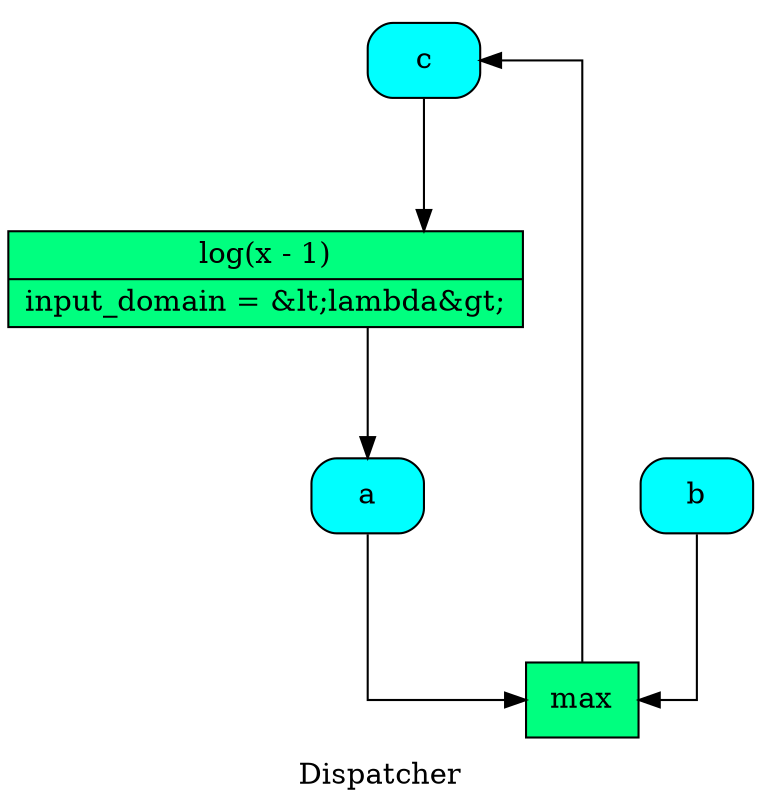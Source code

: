 digraph Dispatcher {
	graph [ratio=1]
	node [style=filled]
	label = "Dispatcher"
	splines = ortho
		"Dispatcher_-1739731674132073175" [label="{ c  }" fillcolor=cyan shape=Mrecord]
		"Dispatcher_-8503278920192876870" [label="{ a  }" fillcolor=cyan shape=Mrecord]
		"Dispatcher_-3117625956851900853" [label="{ b  }" fillcolor=cyan shape=Mrecord]
		Dispatcher_353524919982885525 [label="{ log(x - 1) | input_domain = &amp;lt;lambda&amp;gt; }" fillcolor=springgreen shape=record]
		"Dispatcher_-1690875837688140777" [label="{ max  }" fillcolor=springgreen shape=record]
			"Dispatcher_-1739731674132073175" -> Dispatcher_353524919982885525
			"Dispatcher_-8503278920192876870" -> "Dispatcher_-1690875837688140777"
			"Dispatcher_-3117625956851900853" -> "Dispatcher_-1690875837688140777"
			Dispatcher_353524919982885525 -> "Dispatcher_-8503278920192876870"
			"Dispatcher_-1690875837688140777" -> "Dispatcher_-1739731674132073175"
}